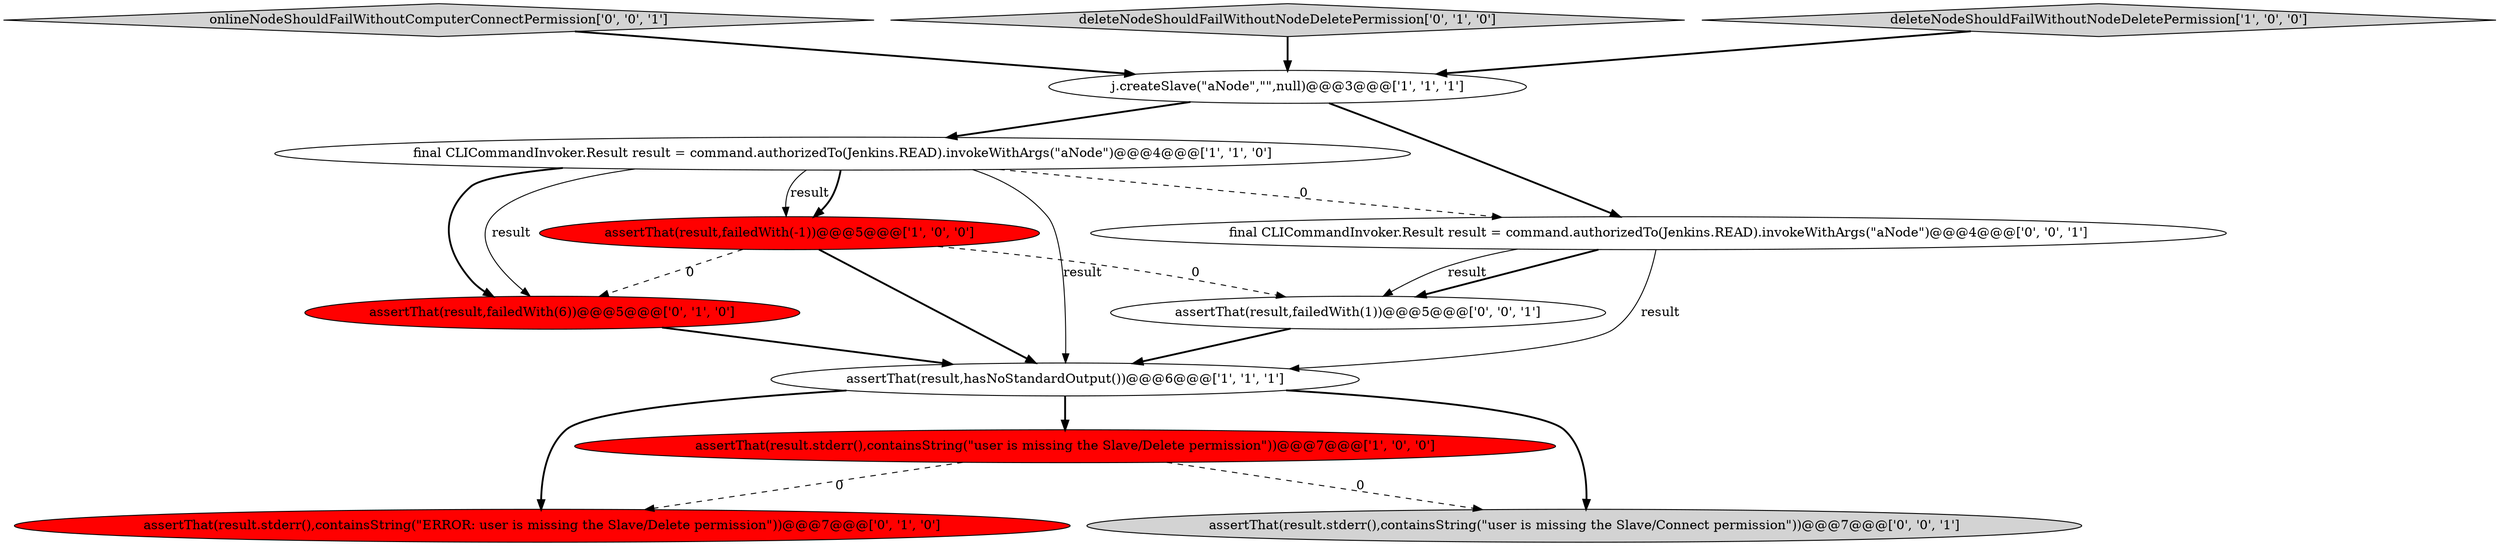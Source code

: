 digraph {
10 [style = filled, label = "assertThat(result,failedWith(1))@@@5@@@['0', '0', '1']", fillcolor = white, shape = ellipse image = "AAA0AAABBB3BBB"];
11 [style = filled, label = "onlineNodeShouldFailWithoutComputerConnectPermission['0', '0', '1']", fillcolor = lightgray, shape = diamond image = "AAA0AAABBB3BBB"];
5 [style = filled, label = "assertThat(result.stderr(),containsString(\"user is missing the Slave/Delete permission\"))@@@7@@@['1', '0', '0']", fillcolor = red, shape = ellipse image = "AAA1AAABBB1BBB"];
7 [style = filled, label = "assertThat(result.stderr(),containsString(\"ERROR: user is missing the Slave/Delete permission\"))@@@7@@@['0', '1', '0']", fillcolor = red, shape = ellipse image = "AAA1AAABBB2BBB"];
0 [style = filled, label = "assertThat(result,hasNoStandardOutput())@@@6@@@['1', '1', '1']", fillcolor = white, shape = ellipse image = "AAA0AAABBB1BBB"];
3 [style = filled, label = "final CLICommandInvoker.Result result = command.authorizedTo(Jenkins.READ).invokeWithArgs(\"aNode\")@@@4@@@['1', '1', '0']", fillcolor = white, shape = ellipse image = "AAA0AAABBB1BBB"];
2 [style = filled, label = "assertThat(result,failedWith(-1))@@@5@@@['1', '0', '0']", fillcolor = red, shape = ellipse image = "AAA1AAABBB1BBB"];
9 [style = filled, label = "final CLICommandInvoker.Result result = command.authorizedTo(Jenkins.READ).invokeWithArgs(\"aNode\")@@@4@@@['0', '0', '1']", fillcolor = white, shape = ellipse image = "AAA0AAABBB3BBB"];
12 [style = filled, label = "assertThat(result.stderr(),containsString(\"user is missing the Slave/Connect permission\"))@@@7@@@['0', '0', '1']", fillcolor = lightgray, shape = ellipse image = "AAA0AAABBB3BBB"];
8 [style = filled, label = "deleteNodeShouldFailWithoutNodeDeletePermission['0', '1', '0']", fillcolor = lightgray, shape = diamond image = "AAA0AAABBB2BBB"];
1 [style = filled, label = "deleteNodeShouldFailWithoutNodeDeletePermission['1', '0', '0']", fillcolor = lightgray, shape = diamond image = "AAA0AAABBB1BBB"];
4 [style = filled, label = "j.createSlave(\"aNode\",\"\",null)@@@3@@@['1', '1', '1']", fillcolor = white, shape = ellipse image = "AAA0AAABBB1BBB"];
6 [style = filled, label = "assertThat(result,failedWith(6))@@@5@@@['0', '1', '0']", fillcolor = red, shape = ellipse image = "AAA1AAABBB2BBB"];
4->9 [style = bold, label=""];
4->3 [style = bold, label=""];
1->4 [style = bold, label=""];
5->12 [style = dashed, label="0"];
0->12 [style = bold, label=""];
11->4 [style = bold, label=""];
3->6 [style = bold, label=""];
6->0 [style = bold, label=""];
9->10 [style = bold, label=""];
2->10 [style = dashed, label="0"];
0->7 [style = bold, label=""];
3->2 [style = solid, label="result"];
2->0 [style = bold, label=""];
3->2 [style = bold, label=""];
3->6 [style = solid, label="result"];
3->0 [style = solid, label="result"];
3->9 [style = dashed, label="0"];
10->0 [style = bold, label=""];
2->6 [style = dashed, label="0"];
9->0 [style = solid, label="result"];
8->4 [style = bold, label=""];
5->7 [style = dashed, label="0"];
9->10 [style = solid, label="result"];
0->5 [style = bold, label=""];
}
